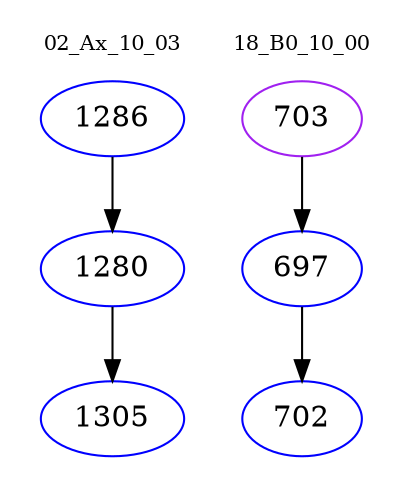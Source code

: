 digraph{
subgraph cluster_0 {
color = white
label = "02_Ax_10_03";
fontsize=10;
T0_1286 [label="1286", color="blue"]
T0_1286 -> T0_1280 [color="black"]
T0_1280 [label="1280", color="blue"]
T0_1280 -> T0_1305 [color="black"]
T0_1305 [label="1305", color="blue"]
}
subgraph cluster_1 {
color = white
label = "18_B0_10_00";
fontsize=10;
T1_703 [label="703", color="purple"]
T1_703 -> T1_697 [color="black"]
T1_697 [label="697", color="blue"]
T1_697 -> T1_702 [color="black"]
T1_702 [label="702", color="blue"]
}
}
